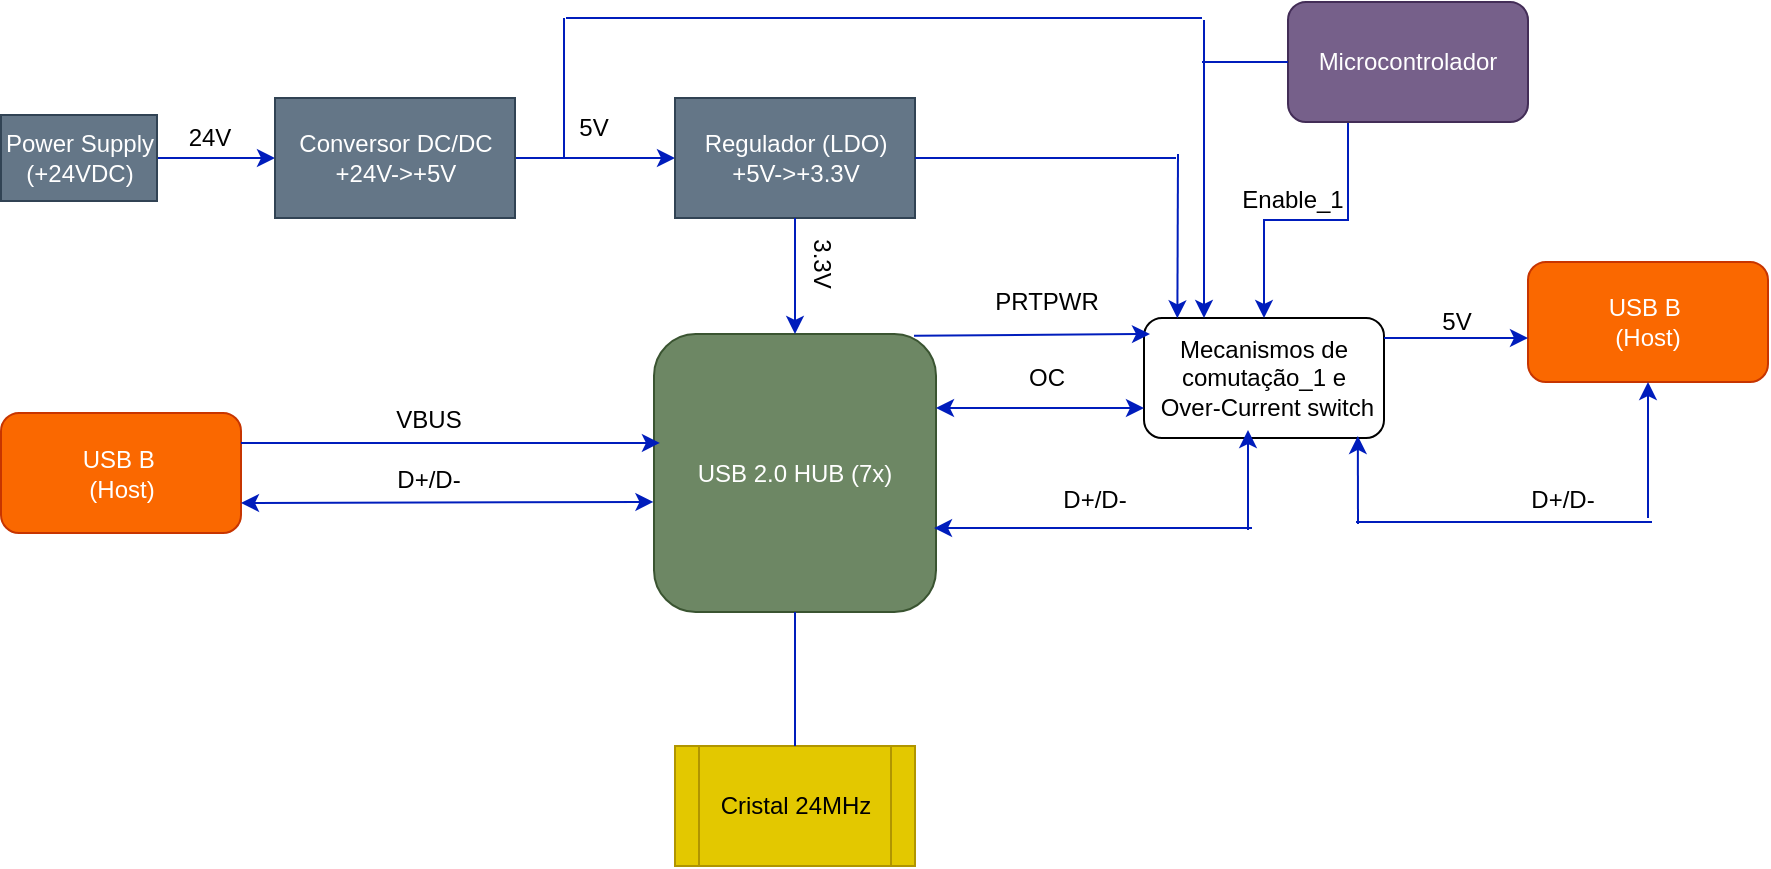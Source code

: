 <mxfile version="21.3.2" type="github">
  <diagram name="Página-1" id="ZTQCTa8oVHvdBEJfnDKB">
    <mxGraphModel dx="934" dy="906" grid="0" gridSize="10" guides="1" tooltips="1" connect="1" arrows="1" fold="1" page="0" pageScale="1" pageWidth="827" pageHeight="1169" background="#ffffff" math="0" shadow="0">
      <root>
        <mxCell id="0" />
        <mxCell id="1" parent="0" />
        <mxCell id="vJJrtMUxVcobKQH2LcpP-1" value="USB 2.0 HUB (7x)" style="rounded=1;whiteSpace=wrap;html=1;fillColor=#6d8764;strokeColor=#3A5431;fontColor=#ffffff;" vertex="1" parent="1">
          <mxGeometry x="329" y="163" width="141" height="139" as="geometry" />
        </mxCell>
        <mxCell id="vJJrtMUxVcobKQH2LcpP-11" value="" style="edgeStyle=orthogonalEdgeStyle;rounded=0;orthogonalLoop=1;jettySize=auto;html=1;fillColor=#0050ef;strokeColor=#001DBC;" edge="1" parent="1" source="vJJrtMUxVcobKQH2LcpP-4" target="vJJrtMUxVcobKQH2LcpP-10">
          <mxGeometry relative="1" as="geometry" />
        </mxCell>
        <mxCell id="vJJrtMUxVcobKQH2LcpP-4" value="Power Supply (+24VDC)" style="rounded=0;whiteSpace=wrap;html=1;fillColor=#647687;fontColor=#ffffff;strokeColor=#314354;" vertex="1" parent="1">
          <mxGeometry x="2.5" y="53.5" width="78" height="43" as="geometry" />
        </mxCell>
        <mxCell id="vJJrtMUxVcobKQH2LcpP-13" value="" style="edgeStyle=orthogonalEdgeStyle;rounded=0;orthogonalLoop=1;jettySize=auto;html=1;fillColor=#0050ef;strokeColor=#001DBC;" edge="1" parent="1" source="vJJrtMUxVcobKQH2LcpP-10" target="vJJrtMUxVcobKQH2LcpP-12">
          <mxGeometry relative="1" as="geometry" />
        </mxCell>
        <mxCell id="vJJrtMUxVcobKQH2LcpP-10" value="Conversor DC/DC&lt;br&gt;+24V-&amp;gt;+5V" style="whiteSpace=wrap;html=1;fillColor=#647687;strokeColor=#314354;fontColor=#ffffff;rounded=0;" vertex="1" parent="1">
          <mxGeometry x="139.5" y="45" width="120" height="60" as="geometry" />
        </mxCell>
        <mxCell id="vJJrtMUxVcobKQH2LcpP-12" value="Regulador (LDO) &lt;br&gt;+5V-&amp;gt;+3.3V" style="whiteSpace=wrap;html=1;fillColor=#647687;strokeColor=#314354;fontColor=#ffffff;rounded=0;" vertex="1" parent="1">
          <mxGeometry x="339.5" y="45" width="120" height="60" as="geometry" />
        </mxCell>
        <mxCell id="vJJrtMUxVcobKQH2LcpP-14" value="Cristal 24MHz" style="shape=process;whiteSpace=wrap;html=1;backgroundOutline=1;fillColor=#e3c800;fontColor=#000000;strokeColor=#B09500;" vertex="1" parent="1">
          <mxGeometry x="339.5" y="369" width="120" height="60" as="geometry" />
        </mxCell>
        <mxCell id="vJJrtMUxVcobKQH2LcpP-15" value="" style="endArrow=none;html=1;rounded=0;exitX=0.5;exitY=0;exitDx=0;exitDy=0;entryX=0.5;entryY=1;entryDx=0;entryDy=0;fillColor=#0050ef;strokeColor=#001DBC;" edge="1" parent="1" source="vJJrtMUxVcobKQH2LcpP-14" target="vJJrtMUxVcobKQH2LcpP-1">
          <mxGeometry width="50" height="50" relative="1" as="geometry">
            <mxPoint x="292" y="286" as="sourcePoint" />
            <mxPoint x="342" y="236" as="targetPoint" />
          </mxGeometry>
        </mxCell>
        <mxCell id="vJJrtMUxVcobKQH2LcpP-16" value="" style="endArrow=classic;html=1;rounded=0;exitX=0.5;exitY=1;exitDx=0;exitDy=0;fillColor=#0050ef;strokeColor=#001DBC;" edge="1" parent="1" source="vJJrtMUxVcobKQH2LcpP-12" target="vJJrtMUxVcobKQH2LcpP-1">
          <mxGeometry width="50" height="50" relative="1" as="geometry">
            <mxPoint x="292" y="286" as="sourcePoint" />
            <mxPoint x="342" y="236" as="targetPoint" />
          </mxGeometry>
        </mxCell>
        <mxCell id="vJJrtMUxVcobKQH2LcpP-17" value="&lt;font color=&quot;#ffffff&quot;&gt;USB B&amp;nbsp;&lt;br&gt;(Host)&lt;br&gt;&lt;/font&gt;" style="rounded=1;whiteSpace=wrap;html=1;fillColor=#fa6800;fontColor=#000000;strokeColor=#C73500;" vertex="1" parent="1">
          <mxGeometry x="2.5" y="202.5" width="120" height="60" as="geometry" />
        </mxCell>
        <mxCell id="vJJrtMUxVcobKQH2LcpP-18" value="24V" style="text;html=1;align=center;verticalAlign=middle;whiteSpace=wrap;rounded=0;fillColor=none;labelBackgroundColor=none;fontColor=#000000;" vertex="1" parent="1">
          <mxGeometry x="77" y="50" width="60" height="30" as="geometry" />
        </mxCell>
        <mxCell id="vJJrtMUxVcobKQH2LcpP-19" value="5V" style="text;html=1;align=center;verticalAlign=middle;whiteSpace=wrap;rounded=0;fillColor=none;labelBackgroundColor=none;fontColor=#000000;" vertex="1" parent="1">
          <mxGeometry x="269" y="45" width="60" height="30" as="geometry" />
        </mxCell>
        <mxCell id="vJJrtMUxVcobKQH2LcpP-20" value="3.3V" style="text;html=1;align=center;verticalAlign=middle;whiteSpace=wrap;rounded=0;fillColor=none;labelBackgroundColor=none;fontColor=#000000;rotation=90;" vertex="1" parent="1">
          <mxGeometry x="383" y="113" width="60" height="30" as="geometry" />
        </mxCell>
        <mxCell id="vJJrtMUxVcobKQH2LcpP-21" value="" style="endArrow=classic;html=1;rounded=0;exitX=1;exitY=0.25;exitDx=0;exitDy=0;fillColor=#0050ef;strokeColor=#001DBC;entryX=0.021;entryY=0.392;entryDx=0;entryDy=0;entryPerimeter=0;" edge="1" parent="1" source="vJJrtMUxVcobKQH2LcpP-17" target="vJJrtMUxVcobKQH2LcpP-1">
          <mxGeometry width="50" height="50" relative="1" as="geometry">
            <mxPoint x="326" y="238" as="sourcePoint" />
            <mxPoint x="329" y="215" as="targetPoint" />
          </mxGeometry>
        </mxCell>
        <mxCell id="vJJrtMUxVcobKQH2LcpP-23" value="" style="endArrow=classic;startArrow=classic;html=1;rounded=0;exitX=1;exitY=0.75;exitDx=0;exitDy=0;entryX=-0.002;entryY=0.604;entryDx=0;entryDy=0;entryPerimeter=0;fillColor=#0050ef;strokeColor=#001DBC;" edge="1" parent="1" source="vJJrtMUxVcobKQH2LcpP-17" target="vJJrtMUxVcobKQH2LcpP-1">
          <mxGeometry width="50" height="50" relative="1" as="geometry">
            <mxPoint x="326" y="238" as="sourcePoint" />
            <mxPoint x="376" y="188" as="targetPoint" />
          </mxGeometry>
        </mxCell>
        <mxCell id="vJJrtMUxVcobKQH2LcpP-26" value="&lt;font color=&quot;#000000&quot;&gt;VBUS&lt;/font&gt;" style="text;html=1;align=center;verticalAlign=middle;resizable=0;points=[];autosize=1;strokeColor=none;fillColor=none;" vertex="1" parent="1">
          <mxGeometry x="190" y="193" width="51" height="26" as="geometry" />
        </mxCell>
        <mxCell id="vJJrtMUxVcobKQH2LcpP-27" value="&lt;font color=&quot;#000000&quot;&gt;D+/D-&lt;/font&gt;" style="text;html=1;align=center;verticalAlign=middle;resizable=0;points=[];autosize=1;strokeColor=none;fillColor=none;" vertex="1" parent="1">
          <mxGeometry x="191" y="223" width="50" height="26" as="geometry" />
        </mxCell>
        <mxCell id="vJJrtMUxVcobKQH2LcpP-28" value="Mecanismos de comutação_1 e&lt;br&gt;&amp;nbsp;Over-Current switch" style="rounded=1;whiteSpace=wrap;html=1;" vertex="1" parent="1">
          <mxGeometry x="574" y="155" width="120" height="60" as="geometry" />
        </mxCell>
        <mxCell id="vJJrtMUxVcobKQH2LcpP-30" value="" style="endArrow=none;html=1;rounded=0;exitX=0.25;exitY=1;exitDx=0;exitDy=0;fillColor=#0050ef;strokeColor=#001DBC;" edge="1" parent="1" source="vJJrtMUxVcobKQH2LcpP-19">
          <mxGeometry width="50" height="50" relative="1" as="geometry">
            <mxPoint x="390" y="195" as="sourcePoint" />
            <mxPoint x="284" y="5" as="targetPoint" />
          </mxGeometry>
        </mxCell>
        <mxCell id="vJJrtMUxVcobKQH2LcpP-31" value="" style="endArrow=none;html=1;rounded=0;fillColor=#0050ef;strokeColor=#001DBC;" edge="1" parent="1">
          <mxGeometry width="50" height="50" relative="1" as="geometry">
            <mxPoint x="285" y="5" as="sourcePoint" />
            <mxPoint x="603" y="5" as="targetPoint" />
          </mxGeometry>
        </mxCell>
        <mxCell id="vJJrtMUxVcobKQH2LcpP-32" value="" style="endArrow=classic;html=1;rounded=0;entryX=0.25;entryY=0;entryDx=0;entryDy=0;fillColor=#0050ef;strokeColor=#001DBC;" edge="1" parent="1" target="vJJrtMUxVcobKQH2LcpP-28">
          <mxGeometry width="50" height="50" relative="1" as="geometry">
            <mxPoint x="604" y="6" as="sourcePoint" />
            <mxPoint x="440" y="145" as="targetPoint" />
          </mxGeometry>
        </mxCell>
        <mxCell id="vJJrtMUxVcobKQH2LcpP-33" value="" style="endArrow=classic;html=1;rounded=0;entryX=0.139;entryY=0.003;entryDx=0;entryDy=0;entryPerimeter=0;fillColor=#0050ef;strokeColor=#001DBC;" edge="1" parent="1" target="vJJrtMUxVcobKQH2LcpP-28">
          <mxGeometry width="50" height="50" relative="1" as="geometry">
            <mxPoint x="591" y="73" as="sourcePoint" />
            <mxPoint x="440" y="145" as="targetPoint" />
          </mxGeometry>
        </mxCell>
        <mxCell id="vJJrtMUxVcobKQH2LcpP-34" value="" style="endArrow=none;html=1;rounded=0;fillColor=#0050ef;strokeColor=#001DBC;exitX=1;exitY=0.5;exitDx=0;exitDy=0;" edge="1" parent="1" source="vJJrtMUxVcobKQH2LcpP-12">
          <mxGeometry width="50" height="50" relative="1" as="geometry">
            <mxPoint x="295" y="15" as="sourcePoint" />
            <mxPoint x="590" y="75" as="targetPoint" />
          </mxGeometry>
        </mxCell>
        <mxCell id="vJJrtMUxVcobKQH2LcpP-35" value="" style="endArrow=classic;html=1;rounded=0;exitX=0.922;exitY=0.006;exitDx=0;exitDy=0;fillColor=#0050ef;strokeColor=#001DBC;exitPerimeter=0;" edge="1" parent="1" source="vJJrtMUxVcobKQH2LcpP-1">
          <mxGeometry width="50" height="50" relative="1" as="geometry">
            <mxPoint x="390" y="195" as="sourcePoint" />
            <mxPoint x="577" y="163" as="targetPoint" />
          </mxGeometry>
        </mxCell>
        <mxCell id="vJJrtMUxVcobKQH2LcpP-37" value="" style="endArrow=classic;startArrow=classic;html=1;rounded=0;entryX=0;entryY=0.75;entryDx=0;entryDy=0;fillColor=#0050ef;strokeColor=#001DBC;" edge="1" parent="1" target="vJJrtMUxVcobKQH2LcpP-28">
          <mxGeometry width="50" height="50" relative="1" as="geometry">
            <mxPoint x="470" y="200" as="sourcePoint" />
            <mxPoint x="440" y="145" as="targetPoint" />
          </mxGeometry>
        </mxCell>
        <mxCell id="vJJrtMUxVcobKQH2LcpP-39" value="" style="endArrow=classic;html=1;rounded=0;fillColor=#0050ef;strokeColor=#001DBC;entryX=0.993;entryY=0.698;entryDx=0;entryDy=0;entryPerimeter=0;" edge="1" parent="1" target="vJJrtMUxVcobKQH2LcpP-1">
          <mxGeometry width="50" height="50" relative="1" as="geometry">
            <mxPoint x="628" y="260" as="sourcePoint" />
            <mxPoint x="587" y="173" as="targetPoint" />
          </mxGeometry>
        </mxCell>
        <mxCell id="vJJrtMUxVcobKQH2LcpP-40" value="" style="endArrow=classic;html=1;rounded=0;fillColor=#0050ef;strokeColor=#001DBC;" edge="1" parent="1">
          <mxGeometry width="50" height="50" relative="1" as="geometry">
            <mxPoint x="626" y="261" as="sourcePoint" />
            <mxPoint x="626" y="211" as="targetPoint" />
          </mxGeometry>
        </mxCell>
        <mxCell id="vJJrtMUxVcobKQH2LcpP-42" value="&lt;font color=&quot;#000000&quot;&gt;D+/D-&lt;/font&gt;" style="text;html=1;align=center;verticalAlign=middle;resizable=0;points=[];autosize=1;strokeColor=none;fillColor=none;" vertex="1" parent="1">
          <mxGeometry x="524" y="233" width="50" height="26" as="geometry" />
        </mxCell>
        <mxCell id="vJJrtMUxVcobKQH2LcpP-44" value="&lt;font color=&quot;#000000&quot;&gt;OC&lt;/font&gt;" style="text;html=1;align=center;verticalAlign=middle;resizable=0;points=[];autosize=1;strokeColor=none;fillColor=none;" vertex="1" parent="1">
          <mxGeometry x="507" y="172" width="36" height="26" as="geometry" />
        </mxCell>
        <mxCell id="vJJrtMUxVcobKQH2LcpP-45" value="&lt;font color=&quot;#000000&quot;&gt;PRTPWR&lt;/font&gt;" style="text;html=1;align=center;verticalAlign=middle;resizable=0;points=[];autosize=1;strokeColor=none;fillColor=none;" vertex="1" parent="1">
          <mxGeometry x="490" y="134" width="70" height="26" as="geometry" />
        </mxCell>
        <mxCell id="vJJrtMUxVcobKQH2LcpP-50" style="edgeStyle=orthogonalEdgeStyle;rounded=0;orthogonalLoop=1;jettySize=auto;html=1;exitX=0.25;exitY=1;exitDx=0;exitDy=0;entryX=0.5;entryY=0;entryDx=0;entryDy=0;fillColor=#0050ef;strokeColor=#001DBC;" edge="1" parent="1" source="vJJrtMUxVcobKQH2LcpP-48" target="vJJrtMUxVcobKQH2LcpP-28">
          <mxGeometry relative="1" as="geometry" />
        </mxCell>
        <mxCell id="vJJrtMUxVcobKQH2LcpP-48" value="Microcontrolador" style="rounded=1;whiteSpace=wrap;html=1;fillColor=#76608a;fontColor=#ffffff;strokeColor=#432D57;" vertex="1" parent="1">
          <mxGeometry x="646" y="-3" width="120" height="60" as="geometry" />
        </mxCell>
        <mxCell id="vJJrtMUxVcobKQH2LcpP-49" value="" style="endArrow=none;html=1;rounded=0;fillColor=#0050ef;strokeColor=#001DBC;entryX=0;entryY=0.5;entryDx=0;entryDy=0;" edge="1" parent="1" target="vJJrtMUxVcobKQH2LcpP-48">
          <mxGeometry width="50" height="50" relative="1" as="geometry">
            <mxPoint x="603" y="27" as="sourcePoint" />
            <mxPoint x="613" y="15" as="targetPoint" />
          </mxGeometry>
        </mxCell>
        <mxCell id="vJJrtMUxVcobKQH2LcpP-51" value="&lt;font color=&quot;#000000&quot;&gt;Enable_1&lt;/font&gt;" style="text;html=1;align=center;verticalAlign=middle;resizable=0;points=[];autosize=1;strokeColor=none;fillColor=none;" vertex="1" parent="1">
          <mxGeometry x="613" y="83" width="69" height="26" as="geometry" />
        </mxCell>
        <mxCell id="vJJrtMUxVcobKQH2LcpP-52" value="&lt;font color=&quot;#ffffff&quot;&gt;USB B&amp;nbsp;&lt;br&gt;(Host)&lt;br&gt;&lt;/font&gt;" style="rounded=1;whiteSpace=wrap;html=1;fillColor=#fa6800;fontColor=#000000;strokeColor=#C73500;" vertex="1" parent="1">
          <mxGeometry x="766" y="127" width="120" height="60" as="geometry" />
        </mxCell>
        <mxCell id="vJJrtMUxVcobKQH2LcpP-53" value="" style="endArrow=classic;html=1;rounded=0;fillColor=#0050ef;strokeColor=#001DBC;entryX=0.5;entryY=1;entryDx=0;entryDy=0;" edge="1" parent="1" target="vJJrtMUxVcobKQH2LcpP-52">
          <mxGeometry width="50" height="50" relative="1" as="geometry">
            <mxPoint x="826" y="255" as="sourcePoint" />
            <mxPoint x="479" y="270" as="targetPoint" />
          </mxGeometry>
        </mxCell>
        <mxCell id="vJJrtMUxVcobKQH2LcpP-55" value="&lt;font color=&quot;#000000&quot;&gt;D+/D-&lt;/font&gt;" style="text;html=1;align=center;verticalAlign=middle;resizable=0;points=[];autosize=1;strokeColor=none;fillColor=none;" vertex="1" parent="1">
          <mxGeometry x="758" y="233" width="50" height="26" as="geometry" />
        </mxCell>
        <mxCell id="vJJrtMUxVcobKQH2LcpP-56" value="" style="endArrow=classic;html=1;rounded=0;fillColor=#0050ef;strokeColor=#001DBC;entryX=0.891;entryY=0.983;entryDx=0;entryDy=0;entryPerimeter=0;" edge="1" parent="1" target="vJJrtMUxVcobKQH2LcpP-28">
          <mxGeometry width="50" height="50" relative="1" as="geometry">
            <mxPoint x="681" y="258" as="sourcePoint" />
            <mxPoint x="680" y="219" as="targetPoint" />
          </mxGeometry>
        </mxCell>
        <mxCell id="vJJrtMUxVcobKQH2LcpP-57" value="" style="endArrow=none;html=1;rounded=0;fillColor=#0050ef;strokeColor=#001DBC;" edge="1" parent="1">
          <mxGeometry width="50" height="50" relative="1" as="geometry">
            <mxPoint x="680" y="257" as="sourcePoint" />
            <mxPoint x="828" y="257" as="targetPoint" />
          </mxGeometry>
        </mxCell>
        <mxCell id="vJJrtMUxVcobKQH2LcpP-58" value="" style="endArrow=classic;html=1;rounded=0;fillColor=#0050ef;strokeColor=#001DBC;" edge="1" parent="1">
          <mxGeometry width="50" height="50" relative="1" as="geometry">
            <mxPoint x="694" y="165" as="sourcePoint" />
            <mxPoint x="766" y="165" as="targetPoint" />
          </mxGeometry>
        </mxCell>
        <mxCell id="vJJrtMUxVcobKQH2LcpP-59" value="&lt;font color=&quot;#000000&quot;&gt;5V&lt;/font&gt;" style="text;html=1;align=center;verticalAlign=middle;resizable=0;points=[];autosize=1;strokeColor=none;fillColor=none;" vertex="1" parent="1">
          <mxGeometry x="713" y="144" width="33" height="26" as="geometry" />
        </mxCell>
      </root>
    </mxGraphModel>
  </diagram>
</mxfile>
